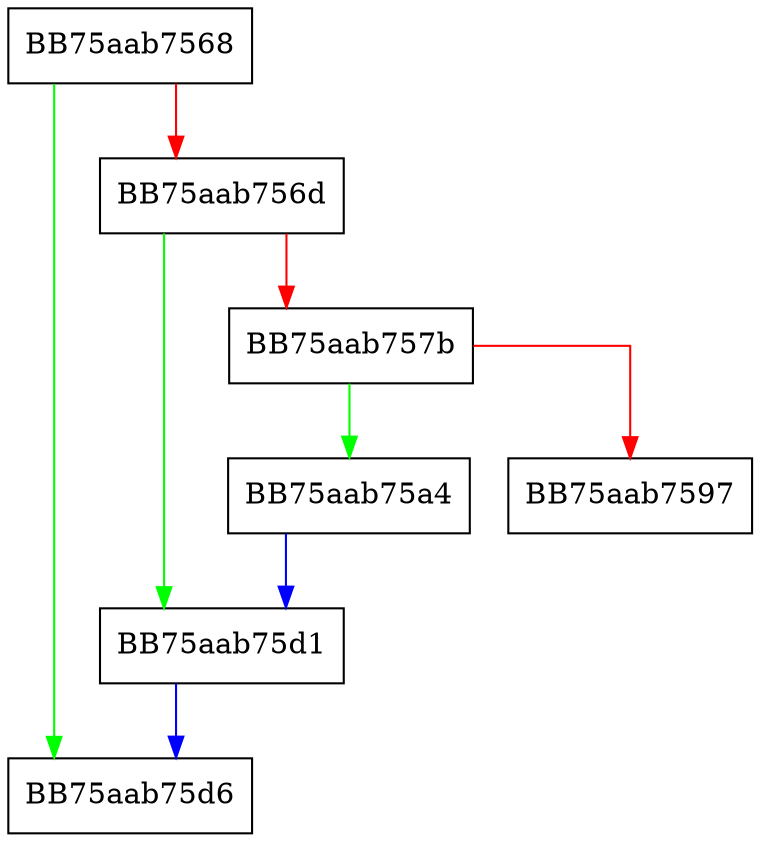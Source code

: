 digraph splice {
  node [shape="box"];
  graph [splines=ortho];
  BB75aab7568 -> BB75aab75d6 [color="green"];
  BB75aab7568 -> BB75aab756d [color="red"];
  BB75aab756d -> BB75aab75d1 [color="green"];
  BB75aab756d -> BB75aab757b [color="red"];
  BB75aab757b -> BB75aab75a4 [color="green"];
  BB75aab757b -> BB75aab7597 [color="red"];
  BB75aab75a4 -> BB75aab75d1 [color="blue"];
  BB75aab75d1 -> BB75aab75d6 [color="blue"];
}